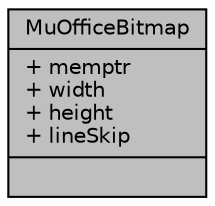 digraph "MuOfficeBitmap"
{
 // LATEX_PDF_SIZE
  edge [fontname="Helvetica",fontsize="10",labelfontname="Helvetica",labelfontsize="10"];
  node [fontname="Helvetica",fontsize="10",shape=record];
  Node1 [label="{MuOfficeBitmap\n|+ memptr\l+ width\l+ height\l+ lineSkip\l|}",height=0.2,width=0.4,color="black", fillcolor="grey75", style="filled", fontcolor="black",tooltip=" "];
}
